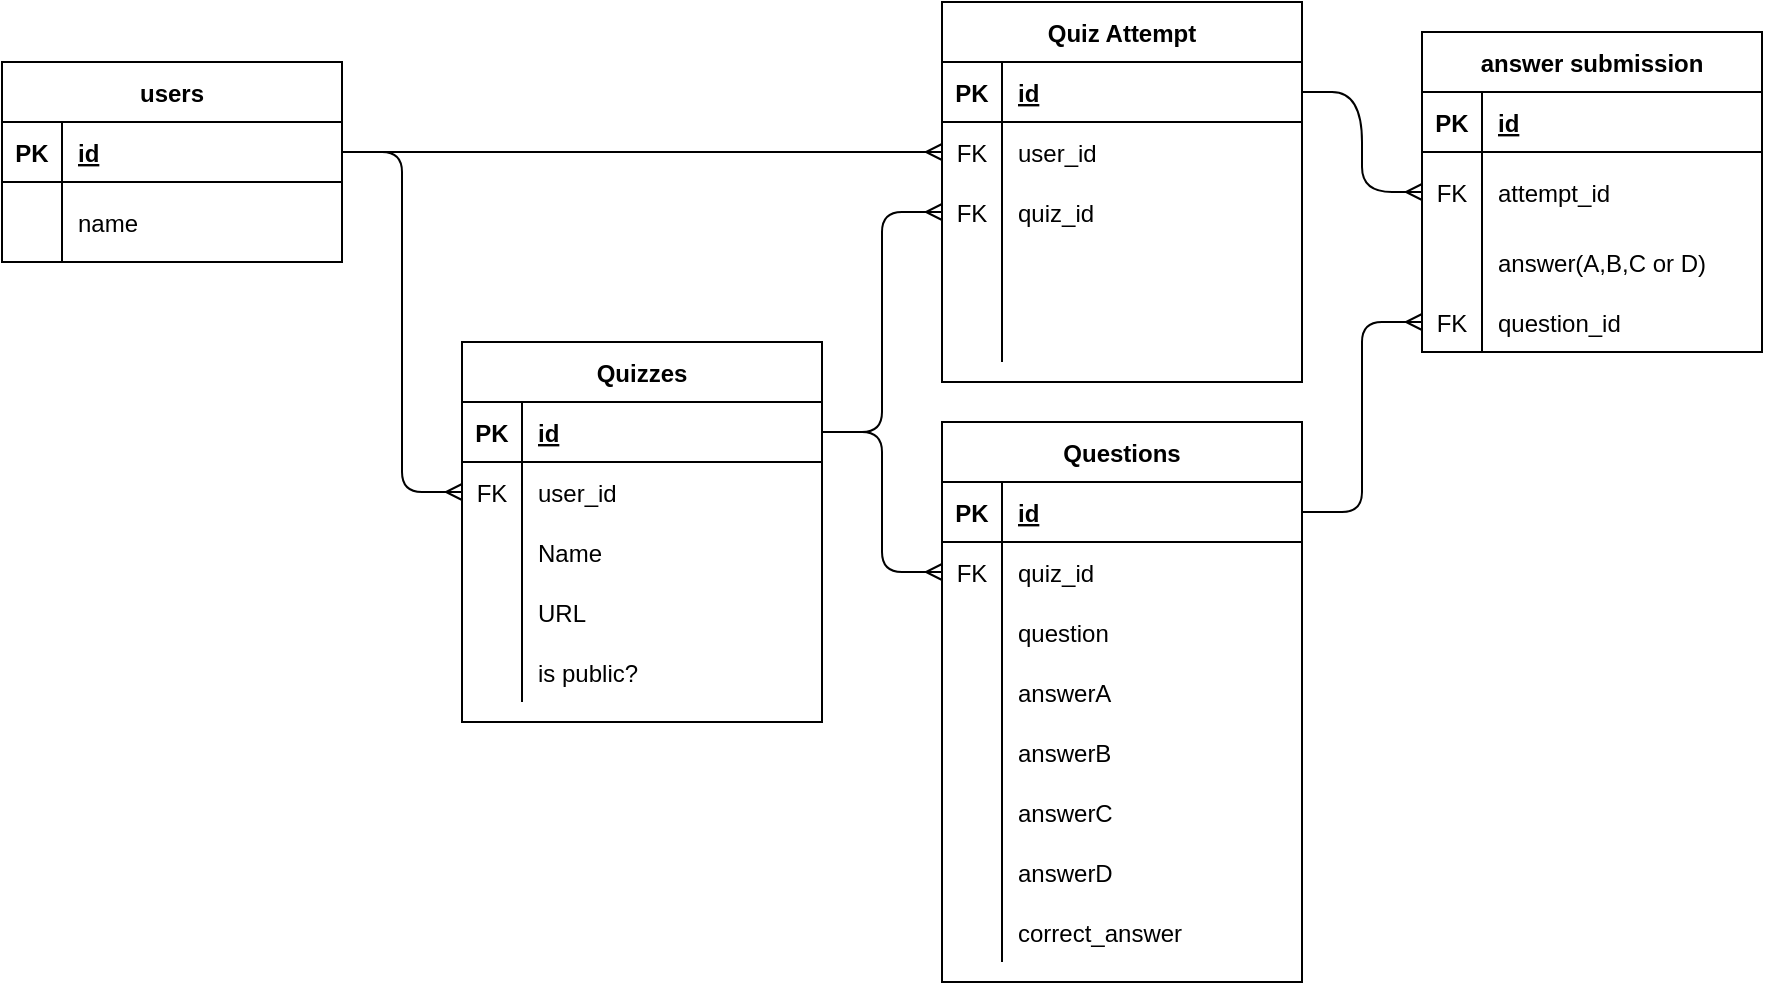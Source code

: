 <mxfile version="13.10.5" type="github">
  <diagram id="rns0u1nfgmBYsvCwoi5d" name="Page-1">
    <mxGraphModel dx="2249" dy="796" grid="1" gridSize="10" guides="1" tooltips="1" connect="1" arrows="1" fold="1" page="1" pageScale="1" pageWidth="827" pageHeight="1169" math="0" shadow="0">
      <root>
        <mxCell id="0" />
        <mxCell id="1" parent="0" />
        <mxCell id="rZR9b4DwEJ2o0DF0y7g5-14" value="Quizzes" style="shape=table;startSize=30;container=1;collapsible=1;childLayout=tableLayout;fixedRows=1;rowLines=0;fontStyle=1;align=center;resizeLast=1;" parent="1" vertex="1">
          <mxGeometry x="-130" y="300" width="180" height="190" as="geometry" />
        </mxCell>
        <mxCell id="rZR9b4DwEJ2o0DF0y7g5-15" value="" style="shape=partialRectangle;collapsible=0;dropTarget=0;pointerEvents=0;fillColor=none;top=0;left=0;bottom=1;right=0;points=[[0,0.5],[1,0.5]];portConstraint=eastwest;" parent="rZR9b4DwEJ2o0DF0y7g5-14" vertex="1">
          <mxGeometry y="30" width="180" height="30" as="geometry" />
        </mxCell>
        <mxCell id="rZR9b4DwEJ2o0DF0y7g5-16" value="PK" style="shape=partialRectangle;connectable=0;fillColor=none;top=0;left=0;bottom=0;right=0;fontStyle=1;overflow=hidden;" parent="rZR9b4DwEJ2o0DF0y7g5-15" vertex="1">
          <mxGeometry width="30" height="30" as="geometry" />
        </mxCell>
        <mxCell id="rZR9b4DwEJ2o0DF0y7g5-17" value="id" style="shape=partialRectangle;connectable=0;fillColor=none;top=0;left=0;bottom=0;right=0;align=left;spacingLeft=6;fontStyle=5;overflow=hidden;" parent="rZR9b4DwEJ2o0DF0y7g5-15" vertex="1">
          <mxGeometry x="30" width="150" height="30" as="geometry" />
        </mxCell>
        <mxCell id="rZR9b4DwEJ2o0DF0y7g5-18" value="" style="shape=partialRectangle;collapsible=0;dropTarget=0;pointerEvents=0;fillColor=none;top=0;left=0;bottom=0;right=0;points=[[0,0.5],[1,0.5]];portConstraint=eastwest;" parent="rZR9b4DwEJ2o0DF0y7g5-14" vertex="1">
          <mxGeometry y="60" width="180" height="30" as="geometry" />
        </mxCell>
        <mxCell id="rZR9b4DwEJ2o0DF0y7g5-19" value="FK" style="shape=partialRectangle;connectable=0;fillColor=none;top=0;left=0;bottom=0;right=0;editable=1;overflow=hidden;" parent="rZR9b4DwEJ2o0DF0y7g5-18" vertex="1">
          <mxGeometry width="30" height="30" as="geometry" />
        </mxCell>
        <mxCell id="rZR9b4DwEJ2o0DF0y7g5-20" value="user_id" style="shape=partialRectangle;connectable=0;fillColor=none;top=0;left=0;bottom=0;right=0;align=left;spacingLeft=6;overflow=hidden;" parent="rZR9b4DwEJ2o0DF0y7g5-18" vertex="1">
          <mxGeometry x="30" width="150" height="30" as="geometry" />
        </mxCell>
        <mxCell id="rZR9b4DwEJ2o0DF0y7g5-21" value="" style="shape=partialRectangle;collapsible=0;dropTarget=0;pointerEvents=0;fillColor=none;top=0;left=0;bottom=0;right=0;points=[[0,0.5],[1,0.5]];portConstraint=eastwest;" parent="rZR9b4DwEJ2o0DF0y7g5-14" vertex="1">
          <mxGeometry y="90" width="180" height="30" as="geometry" />
        </mxCell>
        <mxCell id="rZR9b4DwEJ2o0DF0y7g5-22" value="" style="shape=partialRectangle;connectable=0;fillColor=none;top=0;left=0;bottom=0;right=0;editable=1;overflow=hidden;" parent="rZR9b4DwEJ2o0DF0y7g5-21" vertex="1">
          <mxGeometry width="30" height="30" as="geometry" />
        </mxCell>
        <mxCell id="rZR9b4DwEJ2o0DF0y7g5-23" value="Name" style="shape=partialRectangle;connectable=0;fillColor=none;top=0;left=0;bottom=0;right=0;align=left;spacingLeft=6;overflow=hidden;" parent="rZR9b4DwEJ2o0DF0y7g5-21" vertex="1">
          <mxGeometry x="30" width="150" height="30" as="geometry" />
        </mxCell>
        <mxCell id="rZR9b4DwEJ2o0DF0y7g5-24" value="" style="shape=partialRectangle;collapsible=0;dropTarget=0;pointerEvents=0;fillColor=none;top=0;left=0;bottom=0;right=0;points=[[0,0.5],[1,0.5]];portConstraint=eastwest;" parent="rZR9b4DwEJ2o0DF0y7g5-14" vertex="1">
          <mxGeometry y="120" width="180" height="30" as="geometry" />
        </mxCell>
        <mxCell id="rZR9b4DwEJ2o0DF0y7g5-25" value="" style="shape=partialRectangle;connectable=0;fillColor=none;top=0;left=0;bottom=0;right=0;editable=1;overflow=hidden;" parent="rZR9b4DwEJ2o0DF0y7g5-24" vertex="1">
          <mxGeometry width="30" height="30" as="geometry" />
        </mxCell>
        <mxCell id="rZR9b4DwEJ2o0DF0y7g5-26" value="URL" style="shape=partialRectangle;connectable=0;fillColor=none;top=0;left=0;bottom=0;right=0;align=left;spacingLeft=6;overflow=hidden;" parent="rZR9b4DwEJ2o0DF0y7g5-24" vertex="1">
          <mxGeometry x="30" width="150" height="30" as="geometry" />
        </mxCell>
        <mxCell id="eNl7Bhu4wVigswZDlccV-51" value="" style="shape=partialRectangle;collapsible=0;dropTarget=0;pointerEvents=0;fillColor=none;top=0;left=0;bottom=0;right=0;points=[[0,0.5],[1,0.5]];portConstraint=eastwest;" parent="rZR9b4DwEJ2o0DF0y7g5-14" vertex="1">
          <mxGeometry y="150" width="180" height="30" as="geometry" />
        </mxCell>
        <mxCell id="eNl7Bhu4wVigswZDlccV-52" value="" style="shape=partialRectangle;connectable=0;fillColor=none;top=0;left=0;bottom=0;right=0;editable=1;overflow=hidden;" parent="eNl7Bhu4wVigswZDlccV-51" vertex="1">
          <mxGeometry width="30" height="30" as="geometry" />
        </mxCell>
        <mxCell id="eNl7Bhu4wVigswZDlccV-53" value="is public?" style="shape=partialRectangle;connectable=0;fillColor=none;top=0;left=0;bottom=0;right=0;align=left;spacingLeft=6;overflow=hidden;" parent="eNl7Bhu4wVigswZDlccV-51" vertex="1">
          <mxGeometry x="30" width="150" height="30" as="geometry" />
        </mxCell>
        <mxCell id="rZR9b4DwEJ2o0DF0y7g5-28" value="" style="edgeStyle=entityRelationEdgeStyle;fontSize=12;html=1;endArrow=ERmany;exitX=1;exitY=0.5;exitDx=0;exitDy=0;entryX=0;entryY=0.5;entryDx=0;entryDy=0;" parent="1" source="gGaJTS9Biq2GA9kVNMcF-41" target="rZR9b4DwEJ2o0DF0y7g5-42" edge="1">
          <mxGeometry width="100" height="100" relative="1" as="geometry">
            <mxPoint x="-190" y="205" as="sourcePoint" />
            <mxPoint y="150" as="targetPoint" />
          </mxGeometry>
        </mxCell>
        <mxCell id="rZR9b4DwEJ2o0DF0y7g5-38" value="Quiz Attempt" style="shape=table;startSize=30;container=1;collapsible=1;childLayout=tableLayout;fixedRows=1;rowLines=0;fontStyle=1;align=center;resizeLast=1;" parent="1" vertex="1">
          <mxGeometry x="110" y="130" width="180" height="190" as="geometry" />
        </mxCell>
        <mxCell id="rZR9b4DwEJ2o0DF0y7g5-39" value="" style="shape=partialRectangle;collapsible=0;dropTarget=0;pointerEvents=0;fillColor=none;top=0;left=0;bottom=1;right=0;points=[[0,0.5],[1,0.5]];portConstraint=eastwest;" parent="rZR9b4DwEJ2o0DF0y7g5-38" vertex="1">
          <mxGeometry y="30" width="180" height="30" as="geometry" />
        </mxCell>
        <mxCell id="rZR9b4DwEJ2o0DF0y7g5-40" value="PK" style="shape=partialRectangle;connectable=0;fillColor=none;top=0;left=0;bottom=0;right=0;fontStyle=1;overflow=hidden;" parent="rZR9b4DwEJ2o0DF0y7g5-39" vertex="1">
          <mxGeometry width="30" height="30" as="geometry" />
        </mxCell>
        <mxCell id="rZR9b4DwEJ2o0DF0y7g5-41" value="id" style="shape=partialRectangle;connectable=0;fillColor=none;top=0;left=0;bottom=0;right=0;align=left;spacingLeft=6;fontStyle=5;overflow=hidden;" parent="rZR9b4DwEJ2o0DF0y7g5-39" vertex="1">
          <mxGeometry x="30" width="150" height="30" as="geometry" />
        </mxCell>
        <mxCell id="rZR9b4DwEJ2o0DF0y7g5-42" value="" style="shape=partialRectangle;collapsible=0;dropTarget=0;pointerEvents=0;fillColor=none;top=0;left=0;bottom=0;right=0;points=[[0,0.5],[1,0.5]];portConstraint=eastwest;" parent="rZR9b4DwEJ2o0DF0y7g5-38" vertex="1">
          <mxGeometry y="60" width="180" height="30" as="geometry" />
        </mxCell>
        <mxCell id="rZR9b4DwEJ2o0DF0y7g5-43" value="FK" style="shape=partialRectangle;connectable=0;fillColor=none;top=0;left=0;bottom=0;right=0;editable=1;overflow=hidden;" parent="rZR9b4DwEJ2o0DF0y7g5-42" vertex="1">
          <mxGeometry width="30" height="30" as="geometry" />
        </mxCell>
        <mxCell id="rZR9b4DwEJ2o0DF0y7g5-44" value="user_id" style="shape=partialRectangle;connectable=0;fillColor=none;top=0;left=0;bottom=0;right=0;align=left;spacingLeft=6;overflow=hidden;" parent="rZR9b4DwEJ2o0DF0y7g5-42" vertex="1">
          <mxGeometry x="30" width="150" height="30" as="geometry" />
        </mxCell>
        <mxCell id="rZR9b4DwEJ2o0DF0y7g5-45" value="" style="shape=partialRectangle;collapsible=0;dropTarget=0;pointerEvents=0;fillColor=none;top=0;left=0;bottom=0;right=0;points=[[0,0.5],[1,0.5]];portConstraint=eastwest;" parent="rZR9b4DwEJ2o0DF0y7g5-38" vertex="1">
          <mxGeometry y="90" width="180" height="30" as="geometry" />
        </mxCell>
        <mxCell id="rZR9b4DwEJ2o0DF0y7g5-46" value="FK" style="shape=partialRectangle;connectable=0;fillColor=none;top=0;left=0;bottom=0;right=0;editable=1;overflow=hidden;" parent="rZR9b4DwEJ2o0DF0y7g5-45" vertex="1">
          <mxGeometry width="30" height="30" as="geometry" />
        </mxCell>
        <mxCell id="rZR9b4DwEJ2o0DF0y7g5-47" value="quiz_id" style="shape=partialRectangle;connectable=0;fillColor=none;top=0;left=0;bottom=0;right=0;align=left;spacingLeft=6;overflow=hidden;" parent="rZR9b4DwEJ2o0DF0y7g5-45" vertex="1">
          <mxGeometry x="30" width="150" height="30" as="geometry" />
        </mxCell>
        <mxCell id="rZR9b4DwEJ2o0DF0y7g5-48" value="" style="shape=partialRectangle;collapsible=0;dropTarget=0;pointerEvents=0;fillColor=none;top=0;left=0;bottom=0;right=0;points=[[0,0.5],[1,0.5]];portConstraint=eastwest;" parent="rZR9b4DwEJ2o0DF0y7g5-38" vertex="1">
          <mxGeometry y="120" width="180" height="30" as="geometry" />
        </mxCell>
        <mxCell id="rZR9b4DwEJ2o0DF0y7g5-49" value="" style="shape=partialRectangle;connectable=0;fillColor=none;top=0;left=0;bottom=0;right=0;editable=1;overflow=hidden;" parent="rZR9b4DwEJ2o0DF0y7g5-48" vertex="1">
          <mxGeometry width="30" height="30" as="geometry" />
        </mxCell>
        <mxCell id="rZR9b4DwEJ2o0DF0y7g5-50" value="" style="shape=partialRectangle;connectable=0;fillColor=none;top=0;left=0;bottom=0;right=0;align=left;spacingLeft=6;overflow=hidden;" parent="rZR9b4DwEJ2o0DF0y7g5-48" vertex="1">
          <mxGeometry x="30" width="150" height="30" as="geometry" />
        </mxCell>
        <mxCell id="rZR9b4DwEJ2o0DF0y7g5-64" value="" style="shape=partialRectangle;collapsible=0;dropTarget=0;pointerEvents=0;fillColor=none;top=0;left=0;bottom=0;right=0;points=[[0,0.5],[1,0.5]];portConstraint=eastwest;" parent="rZR9b4DwEJ2o0DF0y7g5-38" vertex="1">
          <mxGeometry y="150" width="180" height="30" as="geometry" />
        </mxCell>
        <mxCell id="rZR9b4DwEJ2o0DF0y7g5-65" value="" style="shape=partialRectangle;connectable=0;fillColor=none;top=0;left=0;bottom=0;right=0;editable=1;overflow=hidden;" parent="rZR9b4DwEJ2o0DF0y7g5-64" vertex="1">
          <mxGeometry width="30" height="30" as="geometry" />
        </mxCell>
        <mxCell id="rZR9b4DwEJ2o0DF0y7g5-66" value="" style="shape=partialRectangle;connectable=0;fillColor=none;top=0;left=0;bottom=0;right=0;align=left;spacingLeft=6;overflow=hidden;" parent="rZR9b4DwEJ2o0DF0y7g5-64" vertex="1">
          <mxGeometry x="30" width="150" height="30" as="geometry" />
        </mxCell>
        <mxCell id="rZR9b4DwEJ2o0DF0y7g5-73" value="" style="edgeStyle=entityRelationEdgeStyle;fontSize=12;html=1;endArrow=ERmany;exitX=1;exitY=0.5;exitDx=0;exitDy=0;" parent="1" source="gGaJTS9Biq2GA9kVNMcF-41" target="rZR9b4DwEJ2o0DF0y7g5-18" edge="1">
          <mxGeometry width="100" height="100" relative="1" as="geometry">
            <mxPoint x="-190" y="205" as="sourcePoint" />
            <mxPoint x="-20" y="480" as="targetPoint" />
          </mxGeometry>
        </mxCell>
        <mxCell id="eNl7Bhu4wVigswZDlccV-14" value="Questions" style="shape=table;startSize=30;container=1;collapsible=1;childLayout=tableLayout;fixedRows=1;rowLines=0;fontStyle=1;align=center;resizeLast=1;" parent="1" vertex="1">
          <mxGeometry x="110" y="340" width="180" height="280" as="geometry" />
        </mxCell>
        <mxCell id="eNl7Bhu4wVigswZDlccV-15" value="" style="shape=partialRectangle;collapsible=0;dropTarget=0;pointerEvents=0;fillColor=none;top=0;left=0;bottom=1;right=0;points=[[0,0.5],[1,0.5]];portConstraint=eastwest;" parent="eNl7Bhu4wVigswZDlccV-14" vertex="1">
          <mxGeometry y="30" width="180" height="30" as="geometry" />
        </mxCell>
        <mxCell id="eNl7Bhu4wVigswZDlccV-16" value="PK" style="shape=partialRectangle;connectable=0;fillColor=none;top=0;left=0;bottom=0;right=0;fontStyle=1;overflow=hidden;" parent="eNl7Bhu4wVigswZDlccV-15" vertex="1">
          <mxGeometry width="30" height="30" as="geometry" />
        </mxCell>
        <mxCell id="eNl7Bhu4wVigswZDlccV-17" value="id" style="shape=partialRectangle;connectable=0;fillColor=none;top=0;left=0;bottom=0;right=0;align=left;spacingLeft=6;fontStyle=5;overflow=hidden;" parent="eNl7Bhu4wVigswZDlccV-15" vertex="1">
          <mxGeometry x="30" width="150" height="30" as="geometry" />
        </mxCell>
        <mxCell id="eNl7Bhu4wVigswZDlccV-18" value="" style="shape=partialRectangle;collapsible=0;dropTarget=0;pointerEvents=0;fillColor=none;top=0;left=0;bottom=0;right=0;points=[[0,0.5],[1,0.5]];portConstraint=eastwest;" parent="eNl7Bhu4wVigswZDlccV-14" vertex="1">
          <mxGeometry y="60" width="180" height="30" as="geometry" />
        </mxCell>
        <mxCell id="eNl7Bhu4wVigswZDlccV-19" value="FK" style="shape=partialRectangle;connectable=0;fillColor=none;top=0;left=0;bottom=0;right=0;editable=1;overflow=hidden;" parent="eNl7Bhu4wVigswZDlccV-18" vertex="1">
          <mxGeometry width="30" height="30" as="geometry" />
        </mxCell>
        <mxCell id="eNl7Bhu4wVigswZDlccV-20" value="quiz_id" style="shape=partialRectangle;connectable=0;fillColor=none;top=0;left=0;bottom=0;right=0;align=left;spacingLeft=6;overflow=hidden;" parent="eNl7Bhu4wVigswZDlccV-18" vertex="1">
          <mxGeometry x="30" width="150" height="30" as="geometry" />
        </mxCell>
        <mxCell id="eNl7Bhu4wVigswZDlccV-21" value="" style="shape=partialRectangle;collapsible=0;dropTarget=0;pointerEvents=0;fillColor=none;top=0;left=0;bottom=0;right=0;points=[[0,0.5],[1,0.5]];portConstraint=eastwest;" parent="eNl7Bhu4wVigswZDlccV-14" vertex="1">
          <mxGeometry y="90" width="180" height="30" as="geometry" />
        </mxCell>
        <mxCell id="eNl7Bhu4wVigswZDlccV-22" value="" style="shape=partialRectangle;connectable=0;fillColor=none;top=0;left=0;bottom=0;right=0;editable=1;overflow=hidden;" parent="eNl7Bhu4wVigswZDlccV-21" vertex="1">
          <mxGeometry width="30" height="30" as="geometry" />
        </mxCell>
        <mxCell id="eNl7Bhu4wVigswZDlccV-23" value="question" style="shape=partialRectangle;connectable=0;fillColor=none;top=0;left=0;bottom=0;right=0;align=left;spacingLeft=6;overflow=hidden;" parent="eNl7Bhu4wVigswZDlccV-21" vertex="1">
          <mxGeometry x="30" width="150" height="30" as="geometry" />
        </mxCell>
        <mxCell id="4cJ5w6BQs5HeyArIVhP1-1" value="" style="shape=partialRectangle;collapsible=0;dropTarget=0;pointerEvents=0;fillColor=none;top=0;left=0;bottom=0;right=0;points=[[0,0.5],[1,0.5]];portConstraint=eastwest;" vertex="1" parent="eNl7Bhu4wVigswZDlccV-14">
          <mxGeometry y="120" width="180" height="30" as="geometry" />
        </mxCell>
        <mxCell id="4cJ5w6BQs5HeyArIVhP1-2" value="" style="shape=partialRectangle;connectable=0;fillColor=none;top=0;left=0;bottom=0;right=0;editable=1;overflow=hidden;" vertex="1" parent="4cJ5w6BQs5HeyArIVhP1-1">
          <mxGeometry width="30" height="30" as="geometry" />
        </mxCell>
        <mxCell id="4cJ5w6BQs5HeyArIVhP1-3" value="answerA" style="shape=partialRectangle;connectable=0;fillColor=none;top=0;left=0;bottom=0;right=0;align=left;spacingLeft=6;overflow=hidden;" vertex="1" parent="4cJ5w6BQs5HeyArIVhP1-1">
          <mxGeometry x="30" width="150" height="30" as="geometry" />
        </mxCell>
        <mxCell id="4cJ5w6BQs5HeyArIVhP1-4" value="" style="shape=partialRectangle;collapsible=0;dropTarget=0;pointerEvents=0;fillColor=none;top=0;left=0;bottom=0;right=0;points=[[0,0.5],[1,0.5]];portConstraint=eastwest;" vertex="1" parent="eNl7Bhu4wVigswZDlccV-14">
          <mxGeometry y="150" width="180" height="30" as="geometry" />
        </mxCell>
        <mxCell id="4cJ5w6BQs5HeyArIVhP1-5" value="" style="shape=partialRectangle;connectable=0;fillColor=none;top=0;left=0;bottom=0;right=0;editable=1;overflow=hidden;" vertex="1" parent="4cJ5w6BQs5HeyArIVhP1-4">
          <mxGeometry width="30" height="30" as="geometry" />
        </mxCell>
        <mxCell id="4cJ5w6BQs5HeyArIVhP1-6" value="answerB" style="shape=partialRectangle;connectable=0;fillColor=none;top=0;left=0;bottom=0;right=0;align=left;spacingLeft=6;overflow=hidden;" vertex="1" parent="4cJ5w6BQs5HeyArIVhP1-4">
          <mxGeometry x="30" width="150" height="30" as="geometry" />
        </mxCell>
        <mxCell id="4cJ5w6BQs5HeyArIVhP1-7" value="" style="shape=partialRectangle;collapsible=0;dropTarget=0;pointerEvents=0;fillColor=none;top=0;left=0;bottom=0;right=0;points=[[0,0.5],[1,0.5]];portConstraint=eastwest;" vertex="1" parent="eNl7Bhu4wVigswZDlccV-14">
          <mxGeometry y="180" width="180" height="30" as="geometry" />
        </mxCell>
        <mxCell id="4cJ5w6BQs5HeyArIVhP1-8" value="" style="shape=partialRectangle;connectable=0;fillColor=none;top=0;left=0;bottom=0;right=0;editable=1;overflow=hidden;" vertex="1" parent="4cJ5w6BQs5HeyArIVhP1-7">
          <mxGeometry width="30" height="30" as="geometry" />
        </mxCell>
        <mxCell id="4cJ5w6BQs5HeyArIVhP1-9" value="answerC" style="shape=partialRectangle;connectable=0;fillColor=none;top=0;left=0;bottom=0;right=0;align=left;spacingLeft=6;overflow=hidden;" vertex="1" parent="4cJ5w6BQs5HeyArIVhP1-7">
          <mxGeometry x="30" width="150" height="30" as="geometry" />
        </mxCell>
        <mxCell id="4cJ5w6BQs5HeyArIVhP1-10" value="" style="shape=partialRectangle;collapsible=0;dropTarget=0;pointerEvents=0;fillColor=none;top=0;left=0;bottom=0;right=0;points=[[0,0.5],[1,0.5]];portConstraint=eastwest;" vertex="1" parent="eNl7Bhu4wVigswZDlccV-14">
          <mxGeometry y="210" width="180" height="30" as="geometry" />
        </mxCell>
        <mxCell id="4cJ5w6BQs5HeyArIVhP1-11" value="" style="shape=partialRectangle;connectable=0;fillColor=none;top=0;left=0;bottom=0;right=0;editable=1;overflow=hidden;" vertex="1" parent="4cJ5w6BQs5HeyArIVhP1-10">
          <mxGeometry width="30" height="30" as="geometry" />
        </mxCell>
        <mxCell id="4cJ5w6BQs5HeyArIVhP1-12" value="answerD" style="shape=partialRectangle;connectable=0;fillColor=none;top=0;left=0;bottom=0;right=0;align=left;spacingLeft=6;overflow=hidden;" vertex="1" parent="4cJ5w6BQs5HeyArIVhP1-10">
          <mxGeometry x="30" width="150" height="30" as="geometry" />
        </mxCell>
        <mxCell id="4cJ5w6BQs5HeyArIVhP1-13" value="" style="shape=partialRectangle;collapsible=0;dropTarget=0;pointerEvents=0;fillColor=none;top=0;left=0;bottom=0;right=0;points=[[0,0.5],[1,0.5]];portConstraint=eastwest;" vertex="1" parent="eNl7Bhu4wVigswZDlccV-14">
          <mxGeometry y="240" width="180" height="30" as="geometry" />
        </mxCell>
        <mxCell id="4cJ5w6BQs5HeyArIVhP1-14" value="" style="shape=partialRectangle;connectable=0;fillColor=none;top=0;left=0;bottom=0;right=0;editable=1;overflow=hidden;" vertex="1" parent="4cJ5w6BQs5HeyArIVhP1-13">
          <mxGeometry width="30" height="30" as="geometry" />
        </mxCell>
        <mxCell id="4cJ5w6BQs5HeyArIVhP1-15" value="correct_answer" style="shape=partialRectangle;connectable=0;fillColor=none;top=0;left=0;bottom=0;right=0;align=left;spacingLeft=6;overflow=hidden;" vertex="1" parent="4cJ5w6BQs5HeyArIVhP1-13">
          <mxGeometry x="30" width="150" height="30" as="geometry" />
        </mxCell>
        <mxCell id="eNl7Bhu4wVigswZDlccV-54" value="answer submission" style="shape=table;startSize=30;container=1;collapsible=1;childLayout=tableLayout;fixedRows=1;rowLines=0;fontStyle=1;align=center;resizeLast=1;" parent="1" vertex="1">
          <mxGeometry x="350" y="145" width="170" height="160" as="geometry" />
        </mxCell>
        <mxCell id="eNl7Bhu4wVigswZDlccV-55" value="" style="shape=partialRectangle;collapsible=0;dropTarget=0;pointerEvents=0;fillColor=none;top=0;left=0;bottom=1;right=0;points=[[0,0.5],[1,0.5]];portConstraint=eastwest;" parent="eNl7Bhu4wVigswZDlccV-54" vertex="1">
          <mxGeometry y="30" width="170" height="30" as="geometry" />
        </mxCell>
        <mxCell id="eNl7Bhu4wVigswZDlccV-56" value="PK" style="shape=partialRectangle;connectable=0;fillColor=none;top=0;left=0;bottom=0;right=0;fontStyle=1;overflow=hidden;" parent="eNl7Bhu4wVigswZDlccV-55" vertex="1">
          <mxGeometry width="30" height="30" as="geometry" />
        </mxCell>
        <mxCell id="eNl7Bhu4wVigswZDlccV-57" value="id" style="shape=partialRectangle;connectable=0;fillColor=none;top=0;left=0;bottom=0;right=0;align=left;spacingLeft=6;fontStyle=5;overflow=hidden;" parent="eNl7Bhu4wVigswZDlccV-55" vertex="1">
          <mxGeometry x="30" width="140" height="30" as="geometry" />
        </mxCell>
        <mxCell id="eNl7Bhu4wVigswZDlccV-58" value="" style="shape=partialRectangle;collapsible=0;dropTarget=0;pointerEvents=0;fillColor=none;top=0;left=0;bottom=0;right=0;points=[[0,0.5],[1,0.5]];portConstraint=eastwest;" parent="eNl7Bhu4wVigswZDlccV-54" vertex="1">
          <mxGeometry y="60" width="170" height="40" as="geometry" />
        </mxCell>
        <mxCell id="eNl7Bhu4wVigswZDlccV-59" value="FK" style="shape=partialRectangle;connectable=0;fillColor=none;top=0;left=0;bottom=0;right=0;editable=1;overflow=hidden;" parent="eNl7Bhu4wVigswZDlccV-58" vertex="1">
          <mxGeometry width="30" height="40" as="geometry" />
        </mxCell>
        <mxCell id="eNl7Bhu4wVigswZDlccV-60" value="attempt_id" style="shape=partialRectangle;connectable=0;fillColor=none;top=0;left=0;bottom=0;right=0;align=left;spacingLeft=6;overflow=hidden;" parent="eNl7Bhu4wVigswZDlccV-58" vertex="1">
          <mxGeometry x="30" width="140" height="40" as="geometry" />
        </mxCell>
        <mxCell id="eNl7Bhu4wVigswZDlccV-61" value="" style="shape=partialRectangle;collapsible=0;dropTarget=0;pointerEvents=0;fillColor=none;top=0;left=0;bottom=0;right=0;points=[[0,0.5],[1,0.5]];portConstraint=eastwest;" parent="eNl7Bhu4wVigswZDlccV-54" vertex="1">
          <mxGeometry y="100" width="170" height="30" as="geometry" />
        </mxCell>
        <mxCell id="eNl7Bhu4wVigswZDlccV-62" value="" style="shape=partialRectangle;connectable=0;fillColor=none;top=0;left=0;bottom=0;right=0;editable=1;overflow=hidden;" parent="eNl7Bhu4wVigswZDlccV-61" vertex="1">
          <mxGeometry width="30" height="30" as="geometry" />
        </mxCell>
        <mxCell id="eNl7Bhu4wVigswZDlccV-63" value="answer(A,B,C or D)" style="shape=partialRectangle;connectable=0;fillColor=none;top=0;left=0;bottom=0;right=0;align=left;spacingLeft=6;overflow=hidden;" parent="eNl7Bhu4wVigswZDlccV-61" vertex="1">
          <mxGeometry x="30" width="140" height="30" as="geometry" />
        </mxCell>
        <mxCell id="4cJ5w6BQs5HeyArIVhP1-16" value="" style="shape=partialRectangle;collapsible=0;dropTarget=0;pointerEvents=0;fillColor=none;top=0;left=0;bottom=0;right=0;points=[[0,0.5],[1,0.5]];portConstraint=eastwest;" vertex="1" parent="eNl7Bhu4wVigswZDlccV-54">
          <mxGeometry y="130" width="170" height="30" as="geometry" />
        </mxCell>
        <mxCell id="4cJ5w6BQs5HeyArIVhP1-17" value="FK" style="shape=partialRectangle;connectable=0;fillColor=none;top=0;left=0;bottom=0;right=0;editable=1;overflow=hidden;" vertex="1" parent="4cJ5w6BQs5HeyArIVhP1-16">
          <mxGeometry width="30" height="30" as="geometry" />
        </mxCell>
        <mxCell id="4cJ5w6BQs5HeyArIVhP1-18" value="question_id" style="shape=partialRectangle;connectable=0;fillColor=none;top=0;left=0;bottom=0;right=0;align=left;spacingLeft=6;overflow=hidden;" vertex="1" parent="4cJ5w6BQs5HeyArIVhP1-16">
          <mxGeometry x="30" width="140" height="30" as="geometry" />
        </mxCell>
        <mxCell id="eNl7Bhu4wVigswZDlccV-76" value="" style="edgeStyle=entityRelationEdgeStyle;fontSize=12;html=1;endArrow=ERmany;exitX=1;exitY=0.5;exitDx=0;exitDy=0;entryX=0;entryY=0.5;entryDx=0;entryDy=0;" parent="1" source="rZR9b4DwEJ2o0DF0y7g5-15" target="rZR9b4DwEJ2o0DF0y7g5-45" edge="1">
          <mxGeometry width="100" height="100" relative="1" as="geometry">
            <mxPoint x="220" y="470" as="sourcePoint" />
            <mxPoint x="530" y="300" as="targetPoint" />
          </mxGeometry>
        </mxCell>
        <mxCell id="eNl7Bhu4wVigswZDlccV-79" value="" style="edgeStyle=elbowEdgeStyle;fontSize=12;html=1;endArrow=ERmany;exitX=1;exitY=0.5;exitDx=0;exitDy=0;rounded=1;jumpSize=0;arcSize=68;" parent="1" source="rZR9b4DwEJ2o0DF0y7g5-39" target="eNl7Bhu4wVigswZDlccV-58" edge="1">
          <mxGeometry width="100" height="100" relative="1" as="geometry">
            <mxPoint x="380" y="175" as="sourcePoint" />
            <mxPoint x="490" y="175" as="targetPoint" />
          </mxGeometry>
        </mxCell>
        <mxCell id="eNl7Bhu4wVigswZDlccV-80" value="" style="edgeStyle=entityRelationEdgeStyle;fontSize=12;html=1;endArrow=ERmany;entryX=0;entryY=0.5;entryDx=0;entryDy=0;" parent="1" source="eNl7Bhu4wVigswZDlccV-15" target="4cJ5w6BQs5HeyArIVhP1-16" edge="1">
          <mxGeometry width="100" height="100" relative="1" as="geometry">
            <mxPoint x="370" y="420" as="sourcePoint" />
            <mxPoint x="400" y="385" as="targetPoint" />
          </mxGeometry>
        </mxCell>
        <mxCell id="eNl7Bhu4wVigswZDlccV-81" value="" style="edgeStyle=entityRelationEdgeStyle;fontSize=12;html=1;endArrow=ERmany;entryX=0;entryY=0.5;entryDx=0;entryDy=0;exitX=1;exitY=0.5;exitDx=0;exitDy=0;" parent="1" source="rZR9b4DwEJ2o0DF0y7g5-15" target="eNl7Bhu4wVigswZDlccV-18" edge="1">
          <mxGeometry width="100" height="100" relative="1" as="geometry">
            <mxPoint x="50" y="560" as="sourcePoint" />
            <mxPoint x="230" y="400" as="targetPoint" />
          </mxGeometry>
        </mxCell>
        <mxCell id="gGaJTS9Biq2GA9kVNMcF-40" value="users" style="shape=table;startSize=30;container=1;collapsible=1;childLayout=tableLayout;fixedRows=1;rowLines=0;fontStyle=1;align=center;resizeLast=1;" parent="1" vertex="1">
          <mxGeometry x="-360" y="160" width="170" height="100" as="geometry" />
        </mxCell>
        <mxCell id="gGaJTS9Biq2GA9kVNMcF-41" value="" style="shape=partialRectangle;collapsible=0;dropTarget=0;pointerEvents=0;fillColor=none;top=0;left=0;bottom=1;right=0;points=[[0,0.5],[1,0.5]];portConstraint=eastwest;" parent="gGaJTS9Biq2GA9kVNMcF-40" vertex="1">
          <mxGeometry y="30" width="170" height="30" as="geometry" />
        </mxCell>
        <mxCell id="gGaJTS9Biq2GA9kVNMcF-42" value="PK" style="shape=partialRectangle;connectable=0;fillColor=none;top=0;left=0;bottom=0;right=0;fontStyle=1;overflow=hidden;" parent="gGaJTS9Biq2GA9kVNMcF-41" vertex="1">
          <mxGeometry width="30" height="30" as="geometry" />
        </mxCell>
        <mxCell id="gGaJTS9Biq2GA9kVNMcF-43" value="id" style="shape=partialRectangle;connectable=0;fillColor=none;top=0;left=0;bottom=0;right=0;align=left;spacingLeft=6;fontStyle=5;overflow=hidden;" parent="gGaJTS9Biq2GA9kVNMcF-41" vertex="1">
          <mxGeometry x="30" width="140" height="30" as="geometry" />
        </mxCell>
        <mxCell id="gGaJTS9Biq2GA9kVNMcF-44" value="" style="shape=partialRectangle;collapsible=0;dropTarget=0;pointerEvents=0;fillColor=none;top=0;left=0;bottom=0;right=0;points=[[0,0.5],[1,0.5]];portConstraint=eastwest;" parent="gGaJTS9Biq2GA9kVNMcF-40" vertex="1">
          <mxGeometry y="60" width="170" height="40" as="geometry" />
        </mxCell>
        <mxCell id="gGaJTS9Biq2GA9kVNMcF-45" value="" style="shape=partialRectangle;connectable=0;fillColor=none;top=0;left=0;bottom=0;right=0;editable=1;overflow=hidden;" parent="gGaJTS9Biq2GA9kVNMcF-44" vertex="1">
          <mxGeometry width="30" height="40" as="geometry" />
        </mxCell>
        <mxCell id="gGaJTS9Biq2GA9kVNMcF-46" value="name" style="shape=partialRectangle;connectable=0;fillColor=none;top=0;left=0;bottom=0;right=0;align=left;spacingLeft=6;overflow=hidden;" parent="gGaJTS9Biq2GA9kVNMcF-44" vertex="1">
          <mxGeometry x="30" width="140" height="40" as="geometry" />
        </mxCell>
      </root>
    </mxGraphModel>
  </diagram>
</mxfile>

